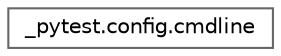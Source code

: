 digraph "Graphical Class Hierarchy"
{
 // LATEX_PDF_SIZE
  bgcolor="transparent";
  edge [fontname=Helvetica,fontsize=10,labelfontname=Helvetica,labelfontsize=10];
  node [fontname=Helvetica,fontsize=10,shape=box,height=0.2,width=0.4];
  rankdir="LR";
  Node0 [id="Node000000",label="_pytest.config.cmdline",height=0.2,width=0.4,color="grey40", fillcolor="white", style="filled",URL="$class__pytest_1_1config_1_1cmdline.html",tooltip=" "];
}
